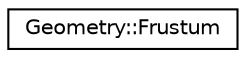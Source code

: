 digraph "Graphical Class Hierarchy"
{
  edge [fontname="Helvetica",fontsize="10",labelfontname="Helvetica",labelfontsize="10"];
  node [fontname="Helvetica",fontsize="10",shape=record];
  rankdir="LR";
  Node1 [label="Geometry::Frustum",height=0.2,width=0.4,color="black", fillcolor="white", style="filled",URL="$classGeometry_1_1Frustum.html"];
}

